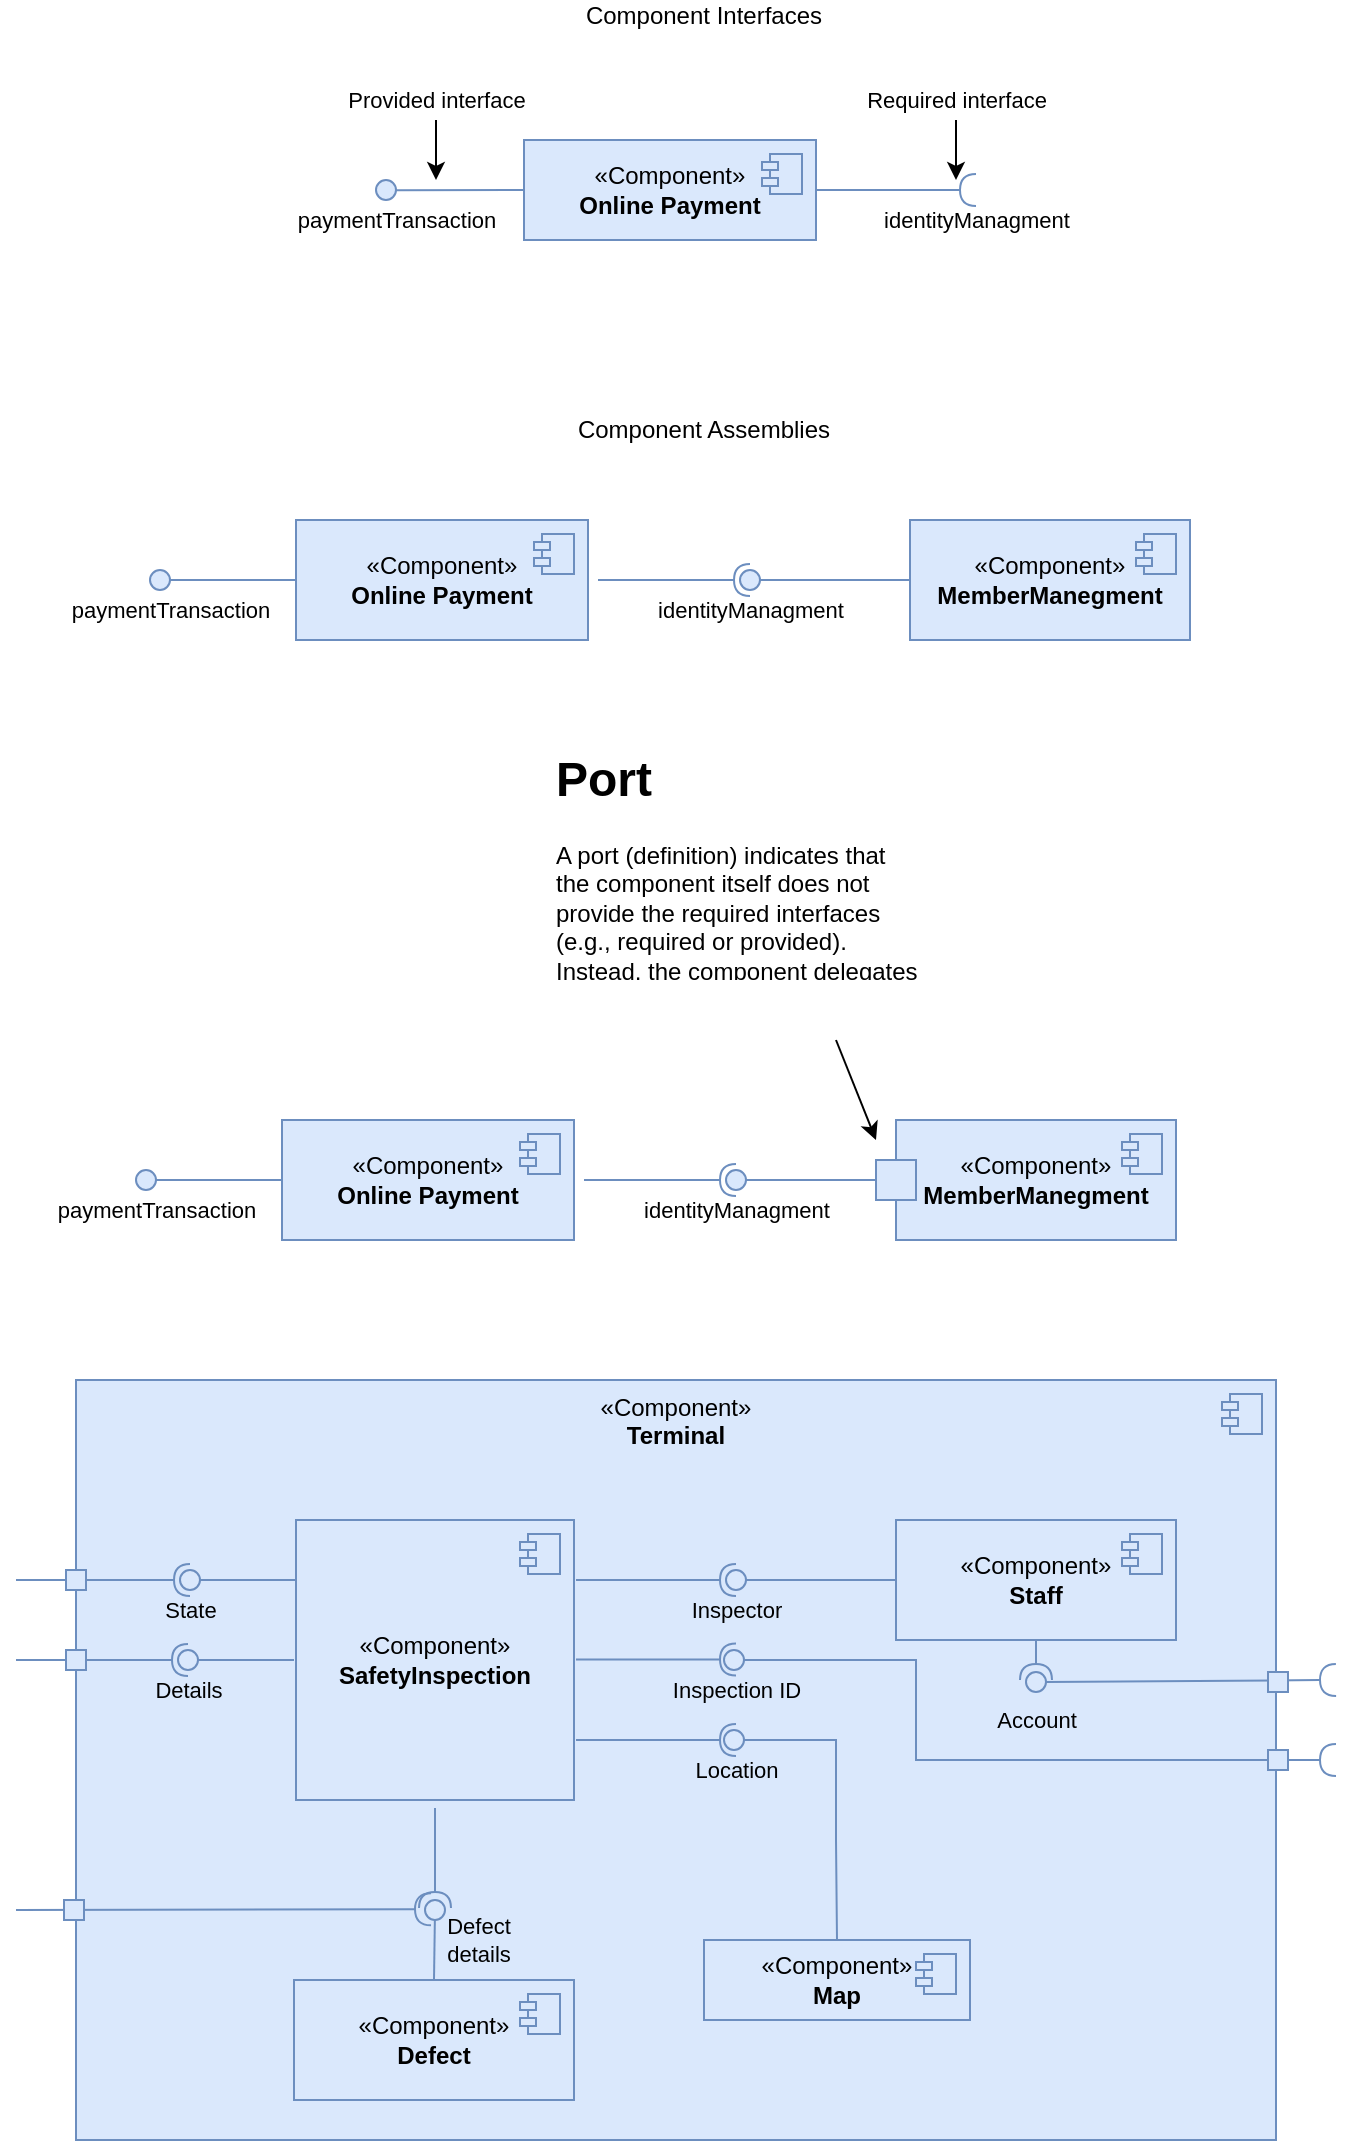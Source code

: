 <mxfile version="21.1.5" type="google">
  <diagram name="Page-1" id="Rl7OsiwmcRrPMPTpJt93">
    <mxGraphModel grid="1" page="1" gridSize="10" guides="1" tooltips="1" connect="1" arrows="1" fold="1" pageScale="1" pageWidth="827" pageHeight="1169" math="0" shadow="0">
      <root>
        <mxCell id="0" />
        <mxCell id="1" parent="0" />
        <mxCell id="c85ggkQkAHsCC41uX2oU-53" value="«Component»&lt;br&gt;&lt;b&gt;Terminal&lt;/b&gt;" style="html=1;dropTarget=0;whiteSpace=wrap;fillColor=#dae8fc;strokeColor=#6c8ebf;verticalAlign=top;" vertex="1" parent="1">
          <mxGeometry x="100" y="730" width="600" height="380" as="geometry" />
        </mxCell>
        <mxCell id="c85ggkQkAHsCC41uX2oU-54" value="" style="shape=module;jettyWidth=8;jettyHeight=4;fillColor=#dae8fc;strokeColor=#6c8ebf;" vertex="1" parent="c85ggkQkAHsCC41uX2oU-53">
          <mxGeometry x="1" width="20" height="20" relative="1" as="geometry">
            <mxPoint x="-27" y="7" as="offset" />
          </mxGeometry>
        </mxCell>
        <mxCell id="Oeiwt-_TRu4ILddGKiTz-1" value="&lt;div&gt;Component Interfaces&lt;/div&gt;&lt;div&gt;&lt;br&gt;&lt;/div&gt;" style="text;html=1;align=center;verticalAlign=middle;whiteSpace=wrap;rounded=0;" vertex="1" parent="1">
          <mxGeometry x="339" y="40" width="150" height="30" as="geometry" />
        </mxCell>
        <mxCell id="Oeiwt-_TRu4ILddGKiTz-2" value="«Component»&lt;br&gt;&lt;b&gt;Online Payment&lt;/b&gt;" style="html=1;dropTarget=0;whiteSpace=wrap;fillColor=#dae8fc;strokeColor=#6c8ebf;" vertex="1" parent="1">
          <mxGeometry x="324" y="110" width="146" height="50" as="geometry" />
        </mxCell>
        <mxCell id="Oeiwt-_TRu4ILddGKiTz-3" value="" style="shape=module;jettyWidth=8;jettyHeight=4;fillColor=#dae8fc;strokeColor=#6c8ebf;" vertex="1" parent="Oeiwt-_TRu4ILddGKiTz-2">
          <mxGeometry x="1" width="20" height="20" relative="1" as="geometry">
            <mxPoint x="-27" y="7" as="offset" />
          </mxGeometry>
        </mxCell>
        <mxCell id="Oeiwt-_TRu4ILddGKiTz-4" value="paymentTransaction" style="rounded=0;orthogonalLoop=1;jettySize=auto;html=1;endArrow=none;endFill=0;sketch=0;sourcePerimeterSpacing=0;targetPerimeterSpacing=0;entryX=0;entryY=0.5;entryDx=0;entryDy=0;fillColor=#dae8fc;strokeColor=#6c8ebf;" edge="1" parent="1" source="Oeiwt-_TRu4ILddGKiTz-6" target="Oeiwt-_TRu4ILddGKiTz-2">
          <mxGeometry x="-1" y="-15" relative="1" as="geometry">
            <mxPoint x="260" y="155" as="sourcePoint" />
            <mxPoint x="314" y="142.5" as="targetPoint" />
            <mxPoint as="offset" />
          </mxGeometry>
        </mxCell>
        <mxCell id="Oeiwt-_TRu4ILddGKiTz-6" value="" style="ellipse;whiteSpace=wrap;html=1;align=center;aspect=fixed;resizable=0;points=[];outlineConnect=0;sketch=0;fillColor=#dae8fc;strokeColor=#6c8ebf;" vertex="1" parent="1">
          <mxGeometry x="250" y="130" width="10" height="10" as="geometry" />
        </mxCell>
        <mxCell id="Oeiwt-_TRu4ILddGKiTz-8" value="identityManagment" style="rounded=0;orthogonalLoop=1;jettySize=auto;html=1;endArrow=halfCircle;endFill=0;endSize=6;strokeWidth=1;sketch=0;exitX=1;exitY=0.5;exitDx=0;exitDy=0;fillColor=#dae8fc;strokeColor=#6c8ebf;" edge="1" parent="1" source="Oeiwt-_TRu4ILddGKiTz-2">
          <mxGeometry x="1" y="-15" relative="1" as="geometry">
            <mxPoint x="520" y="154.83" as="sourcePoint" />
            <mxPoint x="550" y="135" as="targetPoint" />
            <mxPoint as="offset" />
          </mxGeometry>
        </mxCell>
        <mxCell id="Oeiwt-_TRu4ILddGKiTz-12" value="Provided interface" style="endArrow=classic;html=1;rounded=0;" edge="1" parent="1">
          <mxGeometry x="-1" y="-10" width="50" height="50" relative="1" as="geometry">
            <mxPoint x="280" y="100" as="sourcePoint" />
            <mxPoint x="280" y="130" as="targetPoint" />
            <mxPoint x="10" y="-10" as="offset" />
          </mxGeometry>
        </mxCell>
        <mxCell id="Oeiwt-_TRu4ILddGKiTz-13" value="Required interface" style="endArrow=classic;html=1;rounded=0;" edge="1" parent="1">
          <mxGeometry x="-1" y="-10" width="50" height="50" relative="1" as="geometry">
            <mxPoint x="540" y="100" as="sourcePoint" />
            <mxPoint x="540" y="130" as="targetPoint" />
            <mxPoint x="10" y="-10" as="offset" />
          </mxGeometry>
        </mxCell>
        <mxCell id="Oeiwt-_TRu4ILddGKiTz-21" value="«Component»&lt;br&gt;&lt;b&gt;Online Payment&lt;/b&gt;" style="html=1;dropTarget=0;whiteSpace=wrap;fillColor=#dae8fc;strokeColor=#6c8ebf;" vertex="1" parent="1">
          <mxGeometry x="210" y="300" width="146" height="60" as="geometry" />
        </mxCell>
        <mxCell id="Oeiwt-_TRu4ILddGKiTz-22" value="" style="shape=module;jettyWidth=8;jettyHeight=4;fillColor=#dae8fc;strokeColor=#6c8ebf;" vertex="1" parent="Oeiwt-_TRu4ILddGKiTz-21">
          <mxGeometry x="1" width="20" height="20" relative="1" as="geometry">
            <mxPoint x="-27" y="7" as="offset" />
          </mxGeometry>
        </mxCell>
        <mxCell id="Oeiwt-_TRu4ILddGKiTz-23" value="paymentTransaction" style="rounded=0;orthogonalLoop=1;jettySize=auto;html=1;endArrow=none;endFill=0;sketch=0;sourcePerimeterSpacing=0;targetPerimeterSpacing=0;entryX=0;entryY=0.5;entryDx=0;entryDy=0;fillColor=#dae8fc;strokeColor=#6c8ebf;" edge="1" parent="1" source="Oeiwt-_TRu4ILddGKiTz-24" target="Oeiwt-_TRu4ILddGKiTz-21">
          <mxGeometry x="-1" y="-15" relative="1" as="geometry">
            <mxPoint x="146" y="345" as="sourcePoint" />
            <mxPoint x="200" y="332.5" as="targetPoint" />
            <mxPoint as="offset" />
          </mxGeometry>
        </mxCell>
        <mxCell id="Oeiwt-_TRu4ILddGKiTz-24" value="" style="ellipse;whiteSpace=wrap;html=1;align=center;aspect=fixed;resizable=0;points=[];outlineConnect=0;sketch=0;fillColor=#dae8fc;strokeColor=#6c8ebf;" vertex="1" parent="1">
          <mxGeometry x="137" y="325" width="10" height="10" as="geometry" />
        </mxCell>
        <mxCell id="Oeiwt-_TRu4ILddGKiTz-31" value="identityManagment" style="rounded=0;orthogonalLoop=1;jettySize=auto;html=1;endArrow=halfCircle;endFill=0;endSize=6;strokeWidth=1;sketch=0;exitX=1;exitY=0.5;exitDx=0;exitDy=0;fillColor=#dae8fc;strokeColor=#6c8ebf;" edge="1" parent="1">
          <mxGeometry x="1" y="-15" relative="1" as="geometry">
            <mxPoint x="361" y="330" as="sourcePoint" />
            <mxPoint x="437" y="330" as="targetPoint" />
            <mxPoint as="offset" />
          </mxGeometry>
        </mxCell>
        <mxCell id="Oeiwt-_TRu4ILddGKiTz-32" value="" style="rounded=0;orthogonalLoop=1;jettySize=auto;html=1;endArrow=none;endFill=0;sketch=0;sourcePerimeterSpacing=0;targetPerimeterSpacing=0;fillColor=#dae8fc;strokeColor=#6c8ebf;entryX=0;entryY=0.5;entryDx=0;entryDy=0;" edge="1" parent="1" source="Oeiwt-_TRu4ILddGKiTz-33" target="Oeiwt-_TRu4ILddGKiTz-36">
          <mxGeometry x="-1" y="-35" relative="1" as="geometry">
            <mxPoint x="447" y="324.66" as="sourcePoint" />
            <mxPoint x="517" y="325" as="targetPoint" />
            <mxPoint x="-5" as="offset" />
          </mxGeometry>
        </mxCell>
        <mxCell id="Oeiwt-_TRu4ILddGKiTz-33" value="" style="ellipse;whiteSpace=wrap;html=1;align=center;aspect=fixed;resizable=0;points=[];outlineConnect=0;sketch=0;fillColor=#dae8fc;strokeColor=#6c8ebf;" vertex="1" parent="1">
          <mxGeometry x="432" y="325" width="10" height="10" as="geometry" />
        </mxCell>
        <mxCell id="Oeiwt-_TRu4ILddGKiTz-36" value="«Component»&lt;br&gt;&lt;b&gt;MemberManegment&lt;/b&gt;" style="html=1;dropTarget=0;whiteSpace=wrap;fillColor=#dae8fc;strokeColor=#6c8ebf;" vertex="1" parent="1">
          <mxGeometry x="517" y="300" width="140" height="60" as="geometry" />
        </mxCell>
        <mxCell id="Oeiwt-_TRu4ILddGKiTz-37" value="" style="shape=module;jettyWidth=8;jettyHeight=4;fillColor=#dae8fc;strokeColor=#6c8ebf;" vertex="1" parent="Oeiwt-_TRu4ILddGKiTz-36">
          <mxGeometry x="1" width="20" height="20" relative="1" as="geometry">
            <mxPoint x="-27" y="7" as="offset" />
          </mxGeometry>
        </mxCell>
        <mxCell id="Oeiwt-_TRu4ILddGKiTz-38" value="&lt;div&gt;&lt;div&gt;Component Assemblies&lt;/div&gt;&lt;/div&gt;" style="text;html=1;align=center;verticalAlign=middle;whiteSpace=wrap;rounded=0;" vertex="1" parent="1">
          <mxGeometry x="339" y="240" width="150" height="30" as="geometry" />
        </mxCell>
        <mxCell id="Oeiwt-_TRu4ILddGKiTz-40" value="«Component»&lt;br&gt;&lt;b&gt;Online Payment&lt;/b&gt;" style="html=1;dropTarget=0;whiteSpace=wrap;fillColor=#dae8fc;strokeColor=#6c8ebf;" vertex="1" parent="1">
          <mxGeometry x="203" y="600" width="146" height="60" as="geometry" />
        </mxCell>
        <mxCell id="Oeiwt-_TRu4ILddGKiTz-41" value="" style="shape=module;jettyWidth=8;jettyHeight=4;fillColor=#dae8fc;strokeColor=#6c8ebf;" vertex="1" parent="Oeiwt-_TRu4ILddGKiTz-40">
          <mxGeometry x="1" width="20" height="20" relative="1" as="geometry">
            <mxPoint x="-27" y="7" as="offset" />
          </mxGeometry>
        </mxCell>
        <mxCell id="Oeiwt-_TRu4ILddGKiTz-42" value="paymentTransaction" style="rounded=0;orthogonalLoop=1;jettySize=auto;html=1;endArrow=none;endFill=0;sketch=0;sourcePerimeterSpacing=0;targetPerimeterSpacing=0;entryX=0;entryY=0.5;entryDx=0;entryDy=0;fillColor=#dae8fc;strokeColor=#6c8ebf;" edge="1" parent="1" source="Oeiwt-_TRu4ILddGKiTz-43" target="Oeiwt-_TRu4ILddGKiTz-40">
          <mxGeometry x="-1" y="-15" relative="1" as="geometry">
            <mxPoint x="139" y="645" as="sourcePoint" />
            <mxPoint x="193" y="632.5" as="targetPoint" />
            <mxPoint as="offset" />
          </mxGeometry>
        </mxCell>
        <mxCell id="Oeiwt-_TRu4ILddGKiTz-43" value="" style="ellipse;whiteSpace=wrap;html=1;align=center;aspect=fixed;resizable=0;points=[];outlineConnect=0;sketch=0;fillColor=#dae8fc;strokeColor=#6c8ebf;" vertex="1" parent="1">
          <mxGeometry x="130" y="625" width="10" height="10" as="geometry" />
        </mxCell>
        <mxCell id="Oeiwt-_TRu4ILddGKiTz-44" value="identityManagment" style="rounded=0;orthogonalLoop=1;jettySize=auto;html=1;endArrow=halfCircle;endFill=0;endSize=6;strokeWidth=1;sketch=0;exitX=1;exitY=0.5;exitDx=0;exitDy=0;fillColor=#dae8fc;strokeColor=#6c8ebf;" edge="1" parent="1">
          <mxGeometry x="1" y="-15" relative="1" as="geometry">
            <mxPoint x="354" y="630" as="sourcePoint" />
            <mxPoint x="430" y="630" as="targetPoint" />
            <mxPoint as="offset" />
          </mxGeometry>
        </mxCell>
        <mxCell id="Oeiwt-_TRu4ILddGKiTz-45" value="" style="rounded=0;orthogonalLoop=1;jettySize=auto;html=1;endArrow=none;endFill=0;sketch=0;sourcePerimeterSpacing=0;targetPerimeterSpacing=0;fillColor=#dae8fc;strokeColor=#6c8ebf;entryX=0;entryY=0.5;entryDx=0;entryDy=0;" edge="1" parent="1" source="Oeiwt-_TRu4ILddGKiTz-46" target="Oeiwt-_TRu4ILddGKiTz-53">
          <mxGeometry x="-1" y="-35" relative="1" as="geometry">
            <mxPoint x="440" y="624.66" as="sourcePoint" />
            <mxPoint x="490" y="630" as="targetPoint" />
            <mxPoint x="-5" as="offset" />
          </mxGeometry>
        </mxCell>
        <mxCell id="Oeiwt-_TRu4ILddGKiTz-46" value="" style="ellipse;whiteSpace=wrap;html=1;align=center;aspect=fixed;resizable=0;points=[];outlineConnect=0;sketch=0;fillColor=#dae8fc;strokeColor=#6c8ebf;" vertex="1" parent="1">
          <mxGeometry x="425" y="625" width="10" height="10" as="geometry" />
        </mxCell>
        <mxCell id="Oeiwt-_TRu4ILddGKiTz-47" value="«Component»&lt;br&gt;&lt;b&gt;MemberManegment&lt;/b&gt;" style="html=1;dropTarget=0;whiteSpace=wrap;fillColor=#dae8fc;strokeColor=#6c8ebf;" vertex="1" parent="1">
          <mxGeometry x="510" y="600" width="140" height="60" as="geometry" />
        </mxCell>
        <mxCell id="Oeiwt-_TRu4ILddGKiTz-48" value="" style="shape=module;jettyWidth=8;jettyHeight=4;fillColor=#dae8fc;strokeColor=#6c8ebf;" vertex="1" parent="Oeiwt-_TRu4ILddGKiTz-47">
          <mxGeometry x="1" width="20" height="20" relative="1" as="geometry">
            <mxPoint x="-27" y="7" as="offset" />
          </mxGeometry>
        </mxCell>
        <mxCell id="Oeiwt-_TRu4ILddGKiTz-53" value="" style="fontStyle=0;labelPosition=right;verticalLabelPosition=middle;align=left;verticalAlign=middle;spacingLeft=2;fillColor=#dae8fc;strokeColor=#6c8ebf;" vertex="1" parent="1">
          <mxGeometry x="500" y="620" width="20" height="20" as="geometry" />
        </mxCell>
        <mxCell id="Oeiwt-_TRu4ILddGKiTz-54" value="" style="endArrow=classic;html=1;rounded=0;" edge="1" parent="1">
          <mxGeometry width="50" height="50" relative="1" as="geometry">
            <mxPoint x="480" y="560" as="sourcePoint" />
            <mxPoint x="500" y="610" as="targetPoint" />
          </mxGeometry>
        </mxCell>
        <mxCell id="Oeiwt-_TRu4ILddGKiTz-55" value="&lt;h1&gt;Port&lt;/h1&gt;&lt;p&gt;A port (definition) indicates that the component itself does not provide the required interfaces (e.g., required or provided). Instead, the component delegates the interface(s) to an internal class.&lt;/p&gt;" style="text;html=1;strokeColor=none;fillColor=none;spacing=5;spacingTop=-20;whiteSpace=wrap;overflow=hidden;rounded=0;" vertex="1" parent="1">
          <mxGeometry x="335" y="410" width="190" height="120" as="geometry" />
        </mxCell>
        <mxCell id="c85ggkQkAHsCC41uX2oU-1" value="«Component»&lt;br&gt;&lt;b&gt;SafetyInspection&lt;/b&gt;" style="html=1;dropTarget=0;whiteSpace=wrap;fillColor=#dae8fc;strokeColor=#6c8ebf;" vertex="1" parent="1">
          <mxGeometry x="210" y="800" width="139" height="140" as="geometry" />
        </mxCell>
        <mxCell id="c85ggkQkAHsCC41uX2oU-2" value="" style="shape=module;jettyWidth=8;jettyHeight=4;fillColor=#dae8fc;strokeColor=#6c8ebf;" vertex="1" parent="c85ggkQkAHsCC41uX2oU-1">
          <mxGeometry x="1" width="20" height="20" relative="1" as="geometry">
            <mxPoint x="-27" y="7" as="offset" />
          </mxGeometry>
        </mxCell>
        <mxCell id="c85ggkQkAHsCC41uX2oU-5" value="Inspector" style="rounded=0;orthogonalLoop=1;jettySize=auto;html=1;endArrow=halfCircle;endFill=0;endSize=6;strokeWidth=1;sketch=0;fillColor=#dae8fc;strokeColor=#6c8ebf;labelBackgroundColor=none;" edge="1" parent="1">
          <mxGeometry x="1" y="-15" relative="1" as="geometry">
            <mxPoint x="350" y="830" as="sourcePoint" />
            <mxPoint x="430" y="830" as="targetPoint" />
            <mxPoint as="offset" />
          </mxGeometry>
        </mxCell>
        <mxCell id="c85ggkQkAHsCC41uX2oU-6" value="" style="rounded=0;orthogonalLoop=1;jettySize=auto;html=1;endArrow=none;endFill=0;sketch=0;sourcePerimeterSpacing=0;targetPerimeterSpacing=0;fillColor=#dae8fc;strokeColor=#6c8ebf;entryX=0;entryY=0.5;entryDx=0;entryDy=0;" edge="1" parent="1" source="c85ggkQkAHsCC41uX2oU-7" target="c85ggkQkAHsCC41uX2oU-8">
          <mxGeometry x="-1" y="-35" relative="1" as="geometry">
            <mxPoint x="440" y="824.66" as="sourcePoint" />
            <mxPoint x="500" y="830" as="targetPoint" />
            <mxPoint x="-5" as="offset" />
          </mxGeometry>
        </mxCell>
        <mxCell id="c85ggkQkAHsCC41uX2oU-7" value="" style="ellipse;whiteSpace=wrap;html=1;align=center;aspect=fixed;resizable=0;points=[];outlineConnect=0;sketch=0;fillColor=#dae8fc;strokeColor=#6c8ebf;" vertex="1" parent="1">
          <mxGeometry x="425" y="825" width="10" height="10" as="geometry" />
        </mxCell>
        <mxCell id="c85ggkQkAHsCC41uX2oU-8" value="«Component»&lt;br&gt;&lt;b&gt;Staff&lt;/b&gt;" style="html=1;dropTarget=0;whiteSpace=wrap;fillColor=#dae8fc;strokeColor=#6c8ebf;" vertex="1" parent="1">
          <mxGeometry x="510" y="800" width="140" height="60" as="geometry" />
        </mxCell>
        <mxCell id="c85ggkQkAHsCC41uX2oU-9" value="" style="shape=module;jettyWidth=8;jettyHeight=4;fillColor=#dae8fc;strokeColor=#6c8ebf;" vertex="1" parent="c85ggkQkAHsCC41uX2oU-8">
          <mxGeometry x="1" width="20" height="20" relative="1" as="geometry">
            <mxPoint x="-27" y="7" as="offset" />
          </mxGeometry>
        </mxCell>
        <mxCell id="c85ggkQkAHsCC41uX2oU-13" value="" style="rounded=0;orthogonalLoop=1;jettySize=auto;html=1;endArrow=none;endFill=0;sketch=0;sourcePerimeterSpacing=0;targetPerimeterSpacing=0;fillColor=#dae8fc;strokeColor=#6c8ebf;entryX=0.5;entryY=0;entryDx=0;entryDy=0;" edge="1" parent="1" source="c85ggkQkAHsCC41uX2oU-14" target="c85ggkQkAHsCC41uX2oU-15">
          <mxGeometry x="-1" y="-35" relative="1" as="geometry">
            <mxPoint x="447" y="1014.66" as="sourcePoint" />
            <mxPoint x="520" y="960" as="targetPoint" />
            <mxPoint x="-5" as="offset" />
            <Array as="points">
              <mxPoint x="480" y="910" />
              <mxPoint x="480" y="960" />
            </Array>
          </mxGeometry>
        </mxCell>
        <mxCell id="c85ggkQkAHsCC41uX2oU-14" value="" style="ellipse;whiteSpace=wrap;html=1;align=center;aspect=fixed;resizable=0;points=[];outlineConnect=0;sketch=0;fillColor=#dae8fc;strokeColor=#6c8ebf;" vertex="1" parent="1">
          <mxGeometry x="424" y="905" width="10" height="10" as="geometry" />
        </mxCell>
        <mxCell id="c85ggkQkAHsCC41uX2oU-15" value="«Component»&lt;br&gt;&lt;b&gt;Map&lt;/b&gt;" style="html=1;dropTarget=0;whiteSpace=wrap;fillColor=#dae8fc;strokeColor=#6c8ebf;" vertex="1" parent="1">
          <mxGeometry x="414" y="1010" width="133" height="40" as="geometry" />
        </mxCell>
        <mxCell id="c85ggkQkAHsCC41uX2oU-16" value="" style="shape=module;jettyWidth=8;jettyHeight=4;fillColor=#dae8fc;strokeColor=#6c8ebf;" vertex="1" parent="c85ggkQkAHsCC41uX2oU-15">
          <mxGeometry x="1" width="20" height="20" relative="1" as="geometry">
            <mxPoint x="-27" y="7" as="offset" />
          </mxGeometry>
        </mxCell>
        <mxCell id="c85ggkQkAHsCC41uX2oU-18" value="Defect &lt;br&gt;details" style="rounded=0;orthogonalLoop=1;jettySize=auto;html=1;endArrow=halfCircle;endFill=0;endSize=6;strokeWidth=1;sketch=0;exitX=0.5;exitY=1;exitDx=0;exitDy=0;fillColor=#dae8fc;strokeColor=#6c8ebf;labelBackgroundColor=none;" edge="1" parent="1">
          <mxGeometry x="1" y="26" relative="1" as="geometry">
            <mxPoint x="279.5" y="944" as="sourcePoint" />
            <mxPoint x="279.5" y="994" as="targetPoint" />
            <mxPoint x="-5" y="16" as="offset" />
          </mxGeometry>
        </mxCell>
        <mxCell id="c85ggkQkAHsCC41uX2oU-19" value="" style="rounded=0;orthogonalLoop=1;jettySize=auto;html=1;endArrow=none;endFill=0;sketch=0;sourcePerimeterSpacing=0;targetPerimeterSpacing=0;fillColor=#dae8fc;strokeColor=#6c8ebf;entryX=0.5;entryY=0;entryDx=0;entryDy=0;" edge="1" parent="1" source="c85ggkQkAHsCC41uX2oU-20" target="c85ggkQkAHsCC41uX2oU-21">
          <mxGeometry x="-1" y="-35" relative="1" as="geometry">
            <mxPoint x="139" y="1054.66" as="sourcePoint" />
            <mxPoint x="199" y="1060" as="targetPoint" />
            <mxPoint x="-5" as="offset" />
          </mxGeometry>
        </mxCell>
        <mxCell id="c85ggkQkAHsCC41uX2oU-20" value="" style="ellipse;whiteSpace=wrap;html=1;align=center;aspect=fixed;resizable=0;points=[];outlineConnect=0;sketch=0;fillColor=#dae8fc;strokeColor=#6c8ebf;" vertex="1" parent="1">
          <mxGeometry x="274.5" y="990" width="10" height="10" as="geometry" />
        </mxCell>
        <mxCell id="c85ggkQkAHsCC41uX2oU-21" value="«Component»&lt;br&gt;&lt;b&gt;Defect&lt;/b&gt;" style="html=1;dropTarget=0;whiteSpace=wrap;fillColor=#dae8fc;strokeColor=#6c8ebf;" vertex="1" parent="1">
          <mxGeometry x="209" y="1030" width="140" height="60" as="geometry" />
        </mxCell>
        <mxCell id="c85ggkQkAHsCC41uX2oU-22" value="" style="shape=module;jettyWidth=8;jettyHeight=4;fillColor=#dae8fc;strokeColor=#6c8ebf;" vertex="1" parent="c85ggkQkAHsCC41uX2oU-21">
          <mxGeometry x="1" width="20" height="20" relative="1" as="geometry">
            <mxPoint x="-27" y="7" as="offset" />
          </mxGeometry>
        </mxCell>
        <mxCell id="c85ggkQkAHsCC41uX2oU-31" value="Account" style="rounded=0;orthogonalLoop=1;jettySize=auto;html=1;endArrow=halfCircle;endFill=0;endSize=6;strokeWidth=1;sketch=0;fillColor=#dae8fc;strokeColor=#6c8ebf;exitX=0.5;exitY=1;exitDx=0;exitDy=0;labelBackgroundColor=none;" edge="1" parent="1" source="c85ggkQkAHsCC41uX2oU-8">
          <mxGeometry x="1" y="-20" relative="1" as="geometry">
            <mxPoint x="564" y="890" as="sourcePoint" />
            <mxPoint x="580" y="880" as="targetPoint" />
            <mxPoint x="20" y="20" as="offset" />
          </mxGeometry>
        </mxCell>
        <mxCell id="c85ggkQkAHsCC41uX2oU-34" value="" style="rounded=0;orthogonalLoop=1;jettySize=auto;html=1;endArrow=none;endFill=0;sketch=0;sourcePerimeterSpacing=0;targetPerimeterSpacing=0;fillColor=#dae8fc;strokeColor=#6c8ebf;startArrow=halfCircle;startFill=0;" edge="1" parent="1" target="c85ggkQkAHsCC41uX2oU-36">
          <mxGeometry relative="1" as="geometry">
            <mxPoint x="730" y="880" as="sourcePoint" />
          </mxGeometry>
        </mxCell>
        <mxCell id="c85ggkQkAHsCC41uX2oU-36" value="" style="ellipse;whiteSpace=wrap;html=1;align=center;aspect=fixed;resizable=0;points=[];outlineConnect=0;sketch=0;fillColor=#dae8fc;strokeColor=#6c8ebf;" vertex="1" parent="1">
          <mxGeometry x="575" y="876" width="10" height="10" as="geometry" />
        </mxCell>
        <mxCell id="c85ggkQkAHsCC41uX2oU-38" value="Inspection ID" style="rounded=0;orthogonalLoop=1;jettySize=auto;html=1;endArrow=halfCircle;endFill=0;endSize=6;strokeWidth=1;sketch=0;fillColor=#dae8fc;strokeColor=#6c8ebf;labelBackgroundColor=none;" edge="1" parent="1">
          <mxGeometry x="1" y="-15" relative="1" as="geometry">
            <mxPoint x="350" y="869.71" as="sourcePoint" />
            <mxPoint x="430" y="869.71" as="targetPoint" />
            <mxPoint as="offset" />
          </mxGeometry>
        </mxCell>
        <mxCell id="c85ggkQkAHsCC41uX2oU-39" value="Location" style="rounded=0;orthogonalLoop=1;jettySize=auto;html=1;endArrow=halfCircle;endFill=0;endSize=6;strokeWidth=1;sketch=0;fillColor=#dae8fc;strokeColor=#6c8ebf;labelBackgroundColor=none;" edge="1" parent="1">
          <mxGeometry x="1" y="-15" relative="1" as="geometry">
            <mxPoint x="350" y="910" as="sourcePoint" />
            <mxPoint x="430" y="910" as="targetPoint" />
            <mxPoint as="offset" />
          </mxGeometry>
        </mxCell>
        <mxCell id="c85ggkQkAHsCC41uX2oU-40" value="" style="rounded=0;orthogonalLoop=1;jettySize=auto;html=1;endArrow=halfCircle;endFill=0;sketch=0;sourcePerimeterSpacing=0;targetPerimeterSpacing=0;fillColor=#dae8fc;strokeColor=#6c8ebf;" edge="1" parent="1" source="c85ggkQkAHsCC41uX2oU-41">
          <mxGeometry x="-1" y="-35" relative="1" as="geometry">
            <mxPoint x="439" y="864.66" as="sourcePoint" />
            <mxPoint x="730" y="920" as="targetPoint" />
            <mxPoint x="-5" as="offset" />
            <Array as="points">
              <mxPoint x="520" y="870" />
              <mxPoint x="520" y="920" />
            </Array>
          </mxGeometry>
        </mxCell>
        <mxCell id="c85ggkQkAHsCC41uX2oU-41" value="" style="ellipse;whiteSpace=wrap;html=1;align=center;aspect=fixed;resizable=0;points=[];outlineConnect=0;sketch=0;fillColor=#dae8fc;strokeColor=#6c8ebf;" vertex="1" parent="1">
          <mxGeometry x="424" y="865" width="10" height="10" as="geometry" />
        </mxCell>
        <mxCell id="c85ggkQkAHsCC41uX2oU-44" value="State" style="rounded=0;orthogonalLoop=1;jettySize=auto;html=1;endArrow=halfCircle;endFill=0;endSize=6;strokeWidth=1;sketch=0;fillColor=#dae8fc;strokeColor=#6c8ebf;labelBackgroundColor=none;" edge="1" parent="1">
          <mxGeometry x="1" y="-15" relative="1" as="geometry">
            <mxPoint x="70" y="830" as="sourcePoint" />
            <mxPoint x="157" y="830" as="targetPoint" />
            <mxPoint as="offset" />
          </mxGeometry>
        </mxCell>
        <mxCell id="c85ggkQkAHsCC41uX2oU-45" value="" style="rounded=0;orthogonalLoop=1;jettySize=auto;html=1;endArrow=none;endFill=0;sketch=0;sourcePerimeterSpacing=0;targetPerimeterSpacing=0;fillColor=#dae8fc;strokeColor=#6c8ebf;entryX=0;entryY=0.5;entryDx=0;entryDy=0;" edge="1" parent="1" source="c85ggkQkAHsCC41uX2oU-46">
          <mxGeometry x="-1" y="-35" relative="1" as="geometry">
            <mxPoint x="170" y="830" as="sourcePoint" />
            <mxPoint x="210" y="830" as="targetPoint" />
            <mxPoint x="-5" as="offset" />
          </mxGeometry>
        </mxCell>
        <mxCell id="c85ggkQkAHsCC41uX2oU-46" value="" style="ellipse;whiteSpace=wrap;html=1;align=center;aspect=fixed;resizable=0;points=[];outlineConnect=0;sketch=0;fillColor=#dae8fc;strokeColor=#6c8ebf;" vertex="1" parent="1">
          <mxGeometry x="152" y="825" width="10" height="10" as="geometry" />
        </mxCell>
        <mxCell id="c85ggkQkAHsCC41uX2oU-50" value="" style="rounded=0;orthogonalLoop=1;jettySize=auto;html=1;endArrow=halfCircle;endFill=0;endSize=6;strokeWidth=1;sketch=0;fillColor=#dae8fc;strokeColor=#6c8ebf;labelBackgroundColor=none;" edge="1" parent="1">
          <mxGeometry x="1" y="-15" relative="1" as="geometry">
            <mxPoint x="70" y="995" as="sourcePoint" />
            <mxPoint x="277.5" y="994.66" as="targetPoint" />
            <mxPoint as="offset" />
          </mxGeometry>
        </mxCell>
        <mxCell id="c85ggkQkAHsCC41uX2oU-56" value="Details" style="rounded=0;orthogonalLoop=1;jettySize=auto;html=1;endArrow=halfCircle;endFill=0;endSize=6;strokeWidth=1;sketch=0;fillColor=#dae8fc;strokeColor=#6c8ebf;labelBackgroundColor=none;" edge="1" parent="1">
          <mxGeometry x="1" y="-15" relative="1" as="geometry">
            <mxPoint x="70" y="870" as="sourcePoint" />
            <mxPoint x="156" y="870" as="targetPoint" />
            <mxPoint as="offset" />
          </mxGeometry>
        </mxCell>
        <mxCell id="c85ggkQkAHsCC41uX2oU-57" value="" style="rounded=0;orthogonalLoop=1;jettySize=auto;html=1;endArrow=none;endFill=0;sketch=0;sourcePerimeterSpacing=0;targetPerimeterSpacing=0;fillColor=#dae8fc;strokeColor=#6c8ebf;entryX=0;entryY=0.5;entryDx=0;entryDy=0;" edge="1" parent="1" source="c85ggkQkAHsCC41uX2oU-58">
          <mxGeometry x="-1" y="-35" relative="1" as="geometry">
            <mxPoint x="169" y="870" as="sourcePoint" />
            <mxPoint x="209" y="870" as="targetPoint" />
            <mxPoint x="-5" as="offset" />
          </mxGeometry>
        </mxCell>
        <mxCell id="c85ggkQkAHsCC41uX2oU-58" value="" style="ellipse;whiteSpace=wrap;html=1;align=center;aspect=fixed;resizable=0;points=[];outlineConnect=0;sketch=0;fillColor=#dae8fc;strokeColor=#6c8ebf;" vertex="1" parent="1">
          <mxGeometry x="151" y="865" width="10" height="10" as="geometry" />
        </mxCell>
        <mxCell id="c85ggkQkAHsCC41uX2oU-59" value="" style="whiteSpace=wrap;html=1;aspect=fixed;fillColor=#dae8fc;strokeColor=#6c8ebf;" vertex="1" parent="1">
          <mxGeometry x="95" y="825" width="10" height="10" as="geometry" />
        </mxCell>
        <mxCell id="c85ggkQkAHsCC41uX2oU-61" value="" style="whiteSpace=wrap;html=1;aspect=fixed;fillColor=#dae8fc;strokeColor=#6c8ebf;" vertex="1" parent="1">
          <mxGeometry x="95" y="865" width="10" height="10" as="geometry" />
        </mxCell>
        <mxCell id="c85ggkQkAHsCC41uX2oU-63" value="" style="whiteSpace=wrap;html=1;aspect=fixed;fillColor=#dae8fc;strokeColor=#6c8ebf;" vertex="1" parent="1">
          <mxGeometry x="94" y="990" width="10" height="10" as="geometry" />
        </mxCell>
        <mxCell id="c85ggkQkAHsCC41uX2oU-64" value="" style="whiteSpace=wrap;html=1;aspect=fixed;fillColor=#dae8fc;strokeColor=#6c8ebf;" vertex="1" parent="1">
          <mxGeometry x="696" y="876" width="10" height="10" as="geometry" />
        </mxCell>
        <mxCell id="c85ggkQkAHsCC41uX2oU-65" value="" style="whiteSpace=wrap;html=1;aspect=fixed;fillColor=#dae8fc;strokeColor=#6c8ebf;" vertex="1" parent="1">
          <mxGeometry x="696" y="915" width="10" height="10" as="geometry" />
        </mxCell>
      </root>
    </mxGraphModel>
  </diagram>
</mxfile>
